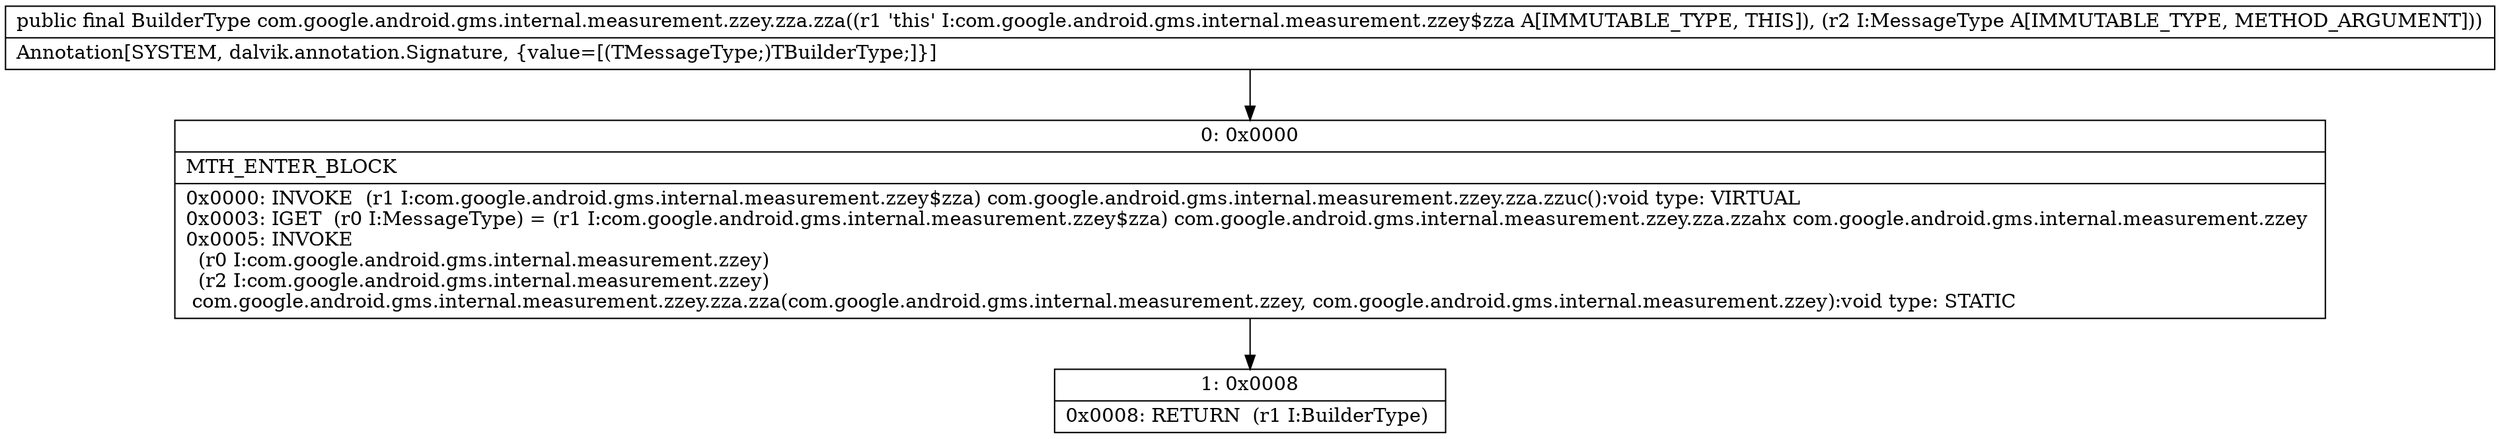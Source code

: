 digraph "CFG forcom.google.android.gms.internal.measurement.zzey.zza.zza(Lcom\/google\/android\/gms\/internal\/measurement\/zzey;)Lcom\/google\/android\/gms\/internal\/measurement\/zzey$zza;" {
Node_0 [shape=record,label="{0\:\ 0x0000|MTH_ENTER_BLOCK\l|0x0000: INVOKE  (r1 I:com.google.android.gms.internal.measurement.zzey$zza) com.google.android.gms.internal.measurement.zzey.zza.zzuc():void type: VIRTUAL \l0x0003: IGET  (r0 I:MessageType) = (r1 I:com.google.android.gms.internal.measurement.zzey$zza) com.google.android.gms.internal.measurement.zzey.zza.zzahx com.google.android.gms.internal.measurement.zzey \l0x0005: INVOKE  \l  (r0 I:com.google.android.gms.internal.measurement.zzey)\l  (r2 I:com.google.android.gms.internal.measurement.zzey)\l com.google.android.gms.internal.measurement.zzey.zza.zza(com.google.android.gms.internal.measurement.zzey, com.google.android.gms.internal.measurement.zzey):void type: STATIC \l}"];
Node_1 [shape=record,label="{1\:\ 0x0008|0x0008: RETURN  (r1 I:BuilderType) \l}"];
MethodNode[shape=record,label="{public final BuilderType com.google.android.gms.internal.measurement.zzey.zza.zza((r1 'this' I:com.google.android.gms.internal.measurement.zzey$zza A[IMMUTABLE_TYPE, THIS]), (r2 I:MessageType A[IMMUTABLE_TYPE, METHOD_ARGUMENT]))  | Annotation[SYSTEM, dalvik.annotation.Signature, \{value=[(TMessageType;)TBuilderType;]\}]\l}"];
MethodNode -> Node_0;
Node_0 -> Node_1;
}

